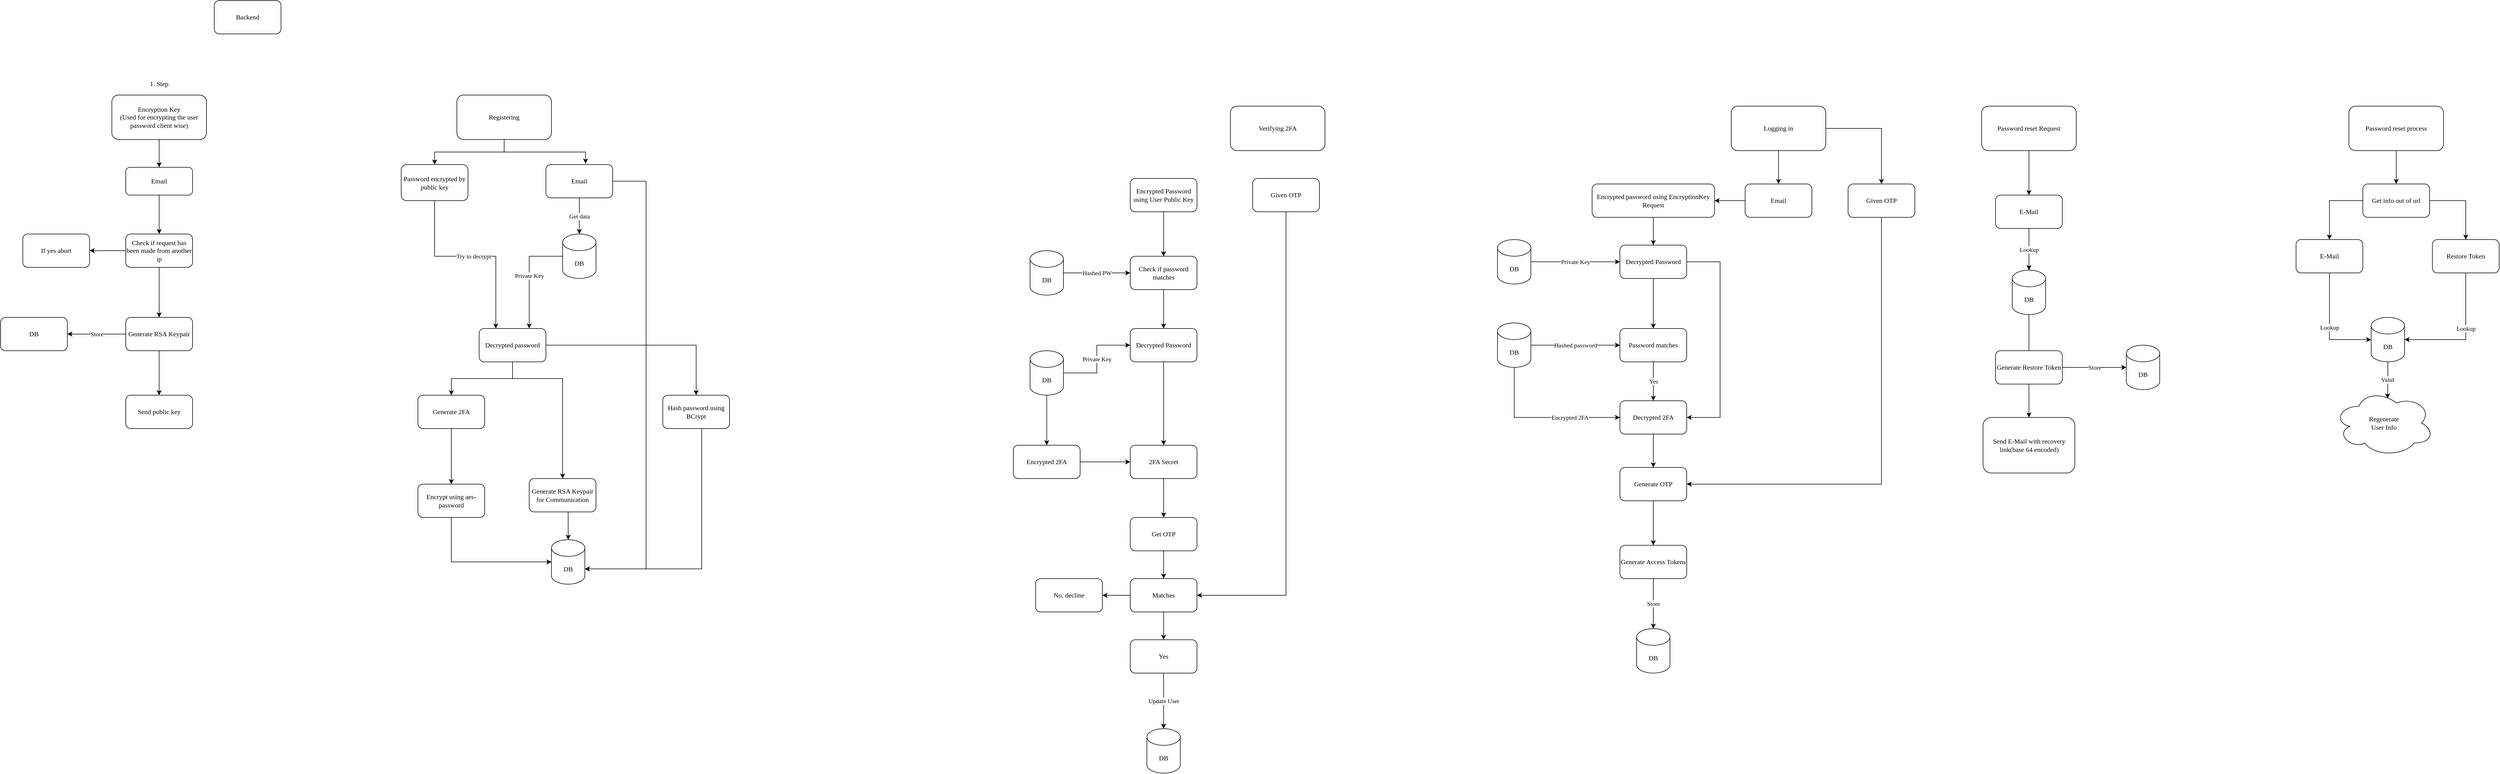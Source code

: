 <mxfile version="14.9.6" type="github">
  <diagram id="B94MK6AZcTMCaZdwlap7" name="Page-1">
    <mxGraphModel dx="2249" dy="780" grid="1" gridSize="10" guides="1" tooltips="1" connect="1" arrows="1" fold="1" page="1" pageScale="1" pageWidth="827" pageHeight="1169" math="0" shadow="0">
      <root>
        <mxCell id="0" />
        <mxCell id="1" parent="0" />
        <mxCell id="oLLIC_oALKhIsvuhBStB-2" value="Backend" style="rounded=1;whiteSpace=wrap;html=1;fontFamily=Lucida Console;" parent="1" vertex="1">
          <mxGeometry x="-176" y="60" width="120" height="60" as="geometry" />
        </mxCell>
        <mxCell id="oLLIC_oALKhIsvuhBStB-16" style="edgeStyle=orthogonalEdgeStyle;rounded=0;orthogonalLoop=1;jettySize=auto;html=1;fontFamily=Lucida Console;" parent="1" source="oLLIC_oALKhIsvuhBStB-12" target="oLLIC_oALKhIsvuhBStB-15" edge="1">
          <mxGeometry relative="1" as="geometry" />
        </mxCell>
        <mxCell id="oLLIC_oALKhIsvuhBStB-12" value="&lt;div&gt;Encryption Key&lt;/div&gt;&lt;div&gt;(Used for encrypting the user password client wise)&lt;br&gt;&lt;/div&gt;" style="rounded=1;whiteSpace=wrap;html=1;fontFamily=Lucida Console;" parent="1" vertex="1">
          <mxGeometry x="-360" y="230" width="170" height="80" as="geometry" />
        </mxCell>
        <mxCell id="oLLIC_oALKhIsvuhBStB-13" value="DB" style="rounded=1;whiteSpace=wrap;html=1;fontFamily=Lucida Console;" parent="1" vertex="1">
          <mxGeometry x="-560" y="630" width="120" height="60" as="geometry" />
        </mxCell>
        <mxCell id="ufzCT7gyZ99gmsHbjv4e-23" style="edgeStyle=orthogonalEdgeStyle;rounded=0;orthogonalLoop=1;jettySize=auto;html=1;fontFamily=Lucida Console;" edge="1" parent="1" source="oLLIC_oALKhIsvuhBStB-15" target="ufzCT7gyZ99gmsHbjv4e-20">
          <mxGeometry relative="1" as="geometry" />
        </mxCell>
        <mxCell id="oLLIC_oALKhIsvuhBStB-15" value="Email" style="rounded=1;whiteSpace=wrap;html=1;fontFamily=Lucida Console;" parent="1" vertex="1">
          <mxGeometry x="-335" y="360" width="120" height="50" as="geometry" />
        </mxCell>
        <mxCell id="ufzCT7gyZ99gmsHbjv4e-2" style="edgeStyle=orthogonalEdgeStyle;rounded=0;orthogonalLoop=1;jettySize=auto;html=1;fontFamily=Lucida Console;" edge="1" parent="1" source="oLLIC_oALKhIsvuhBStB-17" target="ufzCT7gyZ99gmsHbjv4e-1">
          <mxGeometry relative="1" as="geometry" />
        </mxCell>
        <mxCell id="oLLIC_oALKhIsvuhBStB-17" value="Generate RSA Keypair" style="rounded=1;whiteSpace=wrap;html=1;fontFamily=Lucida Console;" parent="1" vertex="1">
          <mxGeometry x="-335" y="630" width="120" height="60" as="geometry" />
        </mxCell>
        <mxCell id="oLLIC_oALKhIsvuhBStB-20" value="" style="endArrow=classic;html=1;exitX=0;exitY=0.5;exitDx=0;exitDy=0;entryX=1;entryY=0.5;entryDx=0;entryDy=0;fontFamily=Lucida Console;" parent="1" source="oLLIC_oALKhIsvuhBStB-17" target="oLLIC_oALKhIsvuhBStB-13" edge="1">
          <mxGeometry relative="1" as="geometry">
            <mxPoint x="-420" y="540" as="sourcePoint" />
            <mxPoint x="-320" y="540" as="targetPoint" />
          </mxGeometry>
        </mxCell>
        <mxCell id="oLLIC_oALKhIsvuhBStB-21" value="&lt;div&gt;Store&lt;/div&gt;" style="edgeLabel;resizable=0;html=1;align=center;verticalAlign=middle;fontFamily=Lucida Console;" parent="oLLIC_oALKhIsvuhBStB-20" connectable="0" vertex="1">
          <mxGeometry relative="1" as="geometry" />
        </mxCell>
        <mxCell id="ufzCT7gyZ99gmsHbjv4e-1" value="Send public key" style="rounded=1;whiteSpace=wrap;html=1;fontFamily=Lucida Console;" vertex="1" parent="1">
          <mxGeometry x="-335" y="770" width="120" height="60" as="geometry" />
        </mxCell>
        <mxCell id="ufzCT7gyZ99gmsHbjv4e-4" value="1. Step" style="text;html=1;strokeColor=none;fillColor=none;align=center;verticalAlign=middle;whiteSpace=wrap;rounded=0;fontFamily=Lucida Console;" vertex="1" parent="1">
          <mxGeometry x="-315" y="200" width="80" height="20" as="geometry" />
        </mxCell>
        <mxCell id="ufzCT7gyZ99gmsHbjv4e-9" style="edgeStyle=orthogonalEdgeStyle;rounded=0;orthogonalLoop=1;jettySize=auto;html=1;entryX=0.5;entryY=0;entryDx=0;entryDy=0;fontFamily=Lucida Console;" edge="1" parent="1" source="ufzCT7gyZ99gmsHbjv4e-6" target="ufzCT7gyZ99gmsHbjv4e-7">
          <mxGeometry relative="1" as="geometry" />
        </mxCell>
        <mxCell id="ufzCT7gyZ99gmsHbjv4e-10" style="edgeStyle=orthogonalEdgeStyle;rounded=0;orthogonalLoop=1;jettySize=auto;html=1;entryX=0.594;entryY=-0.028;entryDx=0;entryDy=0;entryPerimeter=0;fontFamily=Lucida Console;" edge="1" parent="1" source="ufzCT7gyZ99gmsHbjv4e-6" target="ufzCT7gyZ99gmsHbjv4e-8">
          <mxGeometry relative="1" as="geometry" />
        </mxCell>
        <mxCell id="ufzCT7gyZ99gmsHbjv4e-6" value="Registering" style="rounded=1;whiteSpace=wrap;html=1;fontFamily=Lucida Console;" vertex="1" parent="1">
          <mxGeometry x="260" y="230" width="170" height="80" as="geometry" />
        </mxCell>
        <mxCell id="ufzCT7gyZ99gmsHbjv4e-17" value="Try to decrypt" style="edgeStyle=orthogonalEdgeStyle;rounded=0;orthogonalLoop=1;jettySize=auto;html=1;entryX=0.25;entryY=0;entryDx=0;entryDy=0;fontFamily=Lucida Console;" edge="1" parent="1" source="ufzCT7gyZ99gmsHbjv4e-7" target="ufzCT7gyZ99gmsHbjv4e-15">
          <mxGeometry relative="1" as="geometry">
            <Array as="points">
              <mxPoint x="220" y="520" />
              <mxPoint x="330" y="520" />
            </Array>
          </mxGeometry>
        </mxCell>
        <mxCell id="ufzCT7gyZ99gmsHbjv4e-7" value="Password encrypted by public key" style="rounded=1;whiteSpace=wrap;html=1;fontFamily=Lucida Console;" vertex="1" parent="1">
          <mxGeometry x="160" y="355" width="120" height="65" as="geometry" />
        </mxCell>
        <mxCell id="ufzCT7gyZ99gmsHbjv4e-42" style="edgeStyle=orthogonalEdgeStyle;rounded=0;orthogonalLoop=1;jettySize=auto;html=1;entryX=1;entryY=0;entryDx=0;entryDy=52.5;entryPerimeter=0;fontFamily=Lucida Console;" edge="1" parent="1" source="ufzCT7gyZ99gmsHbjv4e-8" target="ufzCT7gyZ99gmsHbjv4e-37">
          <mxGeometry relative="1" as="geometry">
            <Array as="points">
              <mxPoint x="600" y="385" />
              <mxPoint x="600" y="1083" />
            </Array>
          </mxGeometry>
        </mxCell>
        <mxCell id="ufzCT7gyZ99gmsHbjv4e-8" value="Email" style="rounded=1;whiteSpace=wrap;html=1;fontFamily=Lucida Console;" vertex="1" parent="1">
          <mxGeometry x="420" y="355" width="120" height="60" as="geometry" />
        </mxCell>
        <mxCell id="ufzCT7gyZ99gmsHbjv4e-16" value="Private Key" style="edgeStyle=orthogonalEdgeStyle;rounded=0;orthogonalLoop=1;jettySize=auto;html=1;fontFamily=Lucida Console;entryX=0.75;entryY=0;entryDx=0;entryDy=0;" edge="1" parent="1" source="ufzCT7gyZ99gmsHbjv4e-12" target="ufzCT7gyZ99gmsHbjv4e-15">
          <mxGeometry relative="1" as="geometry" />
        </mxCell>
        <mxCell id="ufzCT7gyZ99gmsHbjv4e-12" value="DB" style="shape=cylinder3;whiteSpace=wrap;html=1;boundedLbl=1;backgroundOutline=1;size=15;fontFamily=Lucida Console;" vertex="1" parent="1">
          <mxGeometry x="450" y="480" width="60" height="80" as="geometry" />
        </mxCell>
        <mxCell id="ufzCT7gyZ99gmsHbjv4e-14" value="Get data" style="endArrow=classic;html=1;exitX=0.5;exitY=1;exitDx=0;exitDy=0;entryX=0.5;entryY=0;entryDx=0;entryDy=0;entryPerimeter=0;fontFamily=Lucida Console;" edge="1" parent="1" source="ufzCT7gyZ99gmsHbjv4e-8" target="ufzCT7gyZ99gmsHbjv4e-12">
          <mxGeometry width="50" height="50" relative="1" as="geometry">
            <mxPoint x="460" y="520" as="sourcePoint" />
            <mxPoint x="510" y="470" as="targetPoint" />
          </mxGeometry>
        </mxCell>
        <mxCell id="ufzCT7gyZ99gmsHbjv4e-27" style="edgeStyle=orthogonalEdgeStyle;rounded=0;orthogonalLoop=1;jettySize=auto;html=1;entryX=0.5;entryY=0;entryDx=0;entryDy=0;fontFamily=Lucida Console;" edge="1" parent="1" source="ufzCT7gyZ99gmsHbjv4e-15" target="ufzCT7gyZ99gmsHbjv4e-18">
          <mxGeometry relative="1" as="geometry" />
        </mxCell>
        <mxCell id="ufzCT7gyZ99gmsHbjv4e-29" style="edgeStyle=orthogonalEdgeStyle;rounded=0;orthogonalLoop=1;jettySize=auto;html=1;fontFamily=Lucida Console;" edge="1" parent="1" source="ufzCT7gyZ99gmsHbjv4e-15" target="ufzCT7gyZ99gmsHbjv4e-28">
          <mxGeometry relative="1" as="geometry">
            <Array as="points">
              <mxPoint x="360" y="740" />
              <mxPoint x="450" y="740" />
            </Array>
          </mxGeometry>
        </mxCell>
        <mxCell id="ufzCT7gyZ99gmsHbjv4e-40" style="edgeStyle=orthogonalEdgeStyle;rounded=0;orthogonalLoop=1;jettySize=auto;html=1;entryX=0.5;entryY=0;entryDx=0;entryDy=0;fontFamily=Lucida Console;" edge="1" parent="1" source="ufzCT7gyZ99gmsHbjv4e-15" target="ufzCT7gyZ99gmsHbjv4e-39">
          <mxGeometry relative="1" as="geometry" />
        </mxCell>
        <mxCell id="ufzCT7gyZ99gmsHbjv4e-15" value="Decrypted password" style="rounded=1;whiteSpace=wrap;html=1;fontFamily=Lucida Console;" vertex="1" parent="1">
          <mxGeometry x="300" y="650" width="120" height="60" as="geometry" />
        </mxCell>
        <mxCell id="ufzCT7gyZ99gmsHbjv4e-36" style="edgeStyle=orthogonalEdgeStyle;rounded=0;orthogonalLoop=1;jettySize=auto;html=1;entryX=0.5;entryY=0;entryDx=0;entryDy=0;fontFamily=Lucida Console;" edge="1" parent="1" source="ufzCT7gyZ99gmsHbjv4e-18" target="ufzCT7gyZ99gmsHbjv4e-30">
          <mxGeometry relative="1" as="geometry">
            <Array as="points">
              <mxPoint x="250" y="930" />
            </Array>
          </mxGeometry>
        </mxCell>
        <mxCell id="ufzCT7gyZ99gmsHbjv4e-18" value="Generate 2FA" style="rounded=1;whiteSpace=wrap;html=1;fontFamily=Lucida Console;" vertex="1" parent="1">
          <mxGeometry x="190" y="770" width="120" height="60" as="geometry" />
        </mxCell>
        <mxCell id="ufzCT7gyZ99gmsHbjv4e-24" style="edgeStyle=orthogonalEdgeStyle;rounded=0;orthogonalLoop=1;jettySize=auto;html=1;fontFamily=Lucida Console;" edge="1" parent="1" source="ufzCT7gyZ99gmsHbjv4e-20" target="oLLIC_oALKhIsvuhBStB-17">
          <mxGeometry relative="1" as="geometry" />
        </mxCell>
        <mxCell id="ufzCT7gyZ99gmsHbjv4e-26" style="edgeStyle=orthogonalEdgeStyle;rounded=0;orthogonalLoop=1;jettySize=auto;html=1;fontFamily=Lucida Console;" edge="1" parent="1" source="ufzCT7gyZ99gmsHbjv4e-20" target="ufzCT7gyZ99gmsHbjv4e-25">
          <mxGeometry relative="1" as="geometry" />
        </mxCell>
        <mxCell id="ufzCT7gyZ99gmsHbjv4e-20" value="Check if request has been made from another ip" style="rounded=1;whiteSpace=wrap;html=1;fontFamily=Lucida Console;" vertex="1" parent="1">
          <mxGeometry x="-335" y="480" width="120" height="60" as="geometry" />
        </mxCell>
        <mxCell id="ufzCT7gyZ99gmsHbjv4e-25" value="If yes abort" style="rounded=1;whiteSpace=wrap;html=1;fontFamily=Lucida Console;" vertex="1" parent="1">
          <mxGeometry x="-520" y="480" width="120" height="60" as="geometry" />
        </mxCell>
        <mxCell id="ufzCT7gyZ99gmsHbjv4e-46" style="edgeStyle=orthogonalEdgeStyle;rounded=0;orthogonalLoop=1;jettySize=auto;html=1;entryX=0.5;entryY=0;entryDx=0;entryDy=0;entryPerimeter=0;fontFamily=Lucida Console;" edge="1" parent="1" source="ufzCT7gyZ99gmsHbjv4e-28" target="ufzCT7gyZ99gmsHbjv4e-37">
          <mxGeometry relative="1" as="geometry">
            <Array as="points">
              <mxPoint x="460" y="920" />
              <mxPoint x="460" y="920" />
            </Array>
          </mxGeometry>
        </mxCell>
        <mxCell id="ufzCT7gyZ99gmsHbjv4e-28" value="Generate RSA Keypair for Communication" style="rounded=1;whiteSpace=wrap;html=1;fontFamily=Lucida Console;" vertex="1" parent="1">
          <mxGeometry x="390" y="920" width="120" height="60" as="geometry" />
        </mxCell>
        <mxCell id="ufzCT7gyZ99gmsHbjv4e-38" style="edgeStyle=orthogonalEdgeStyle;rounded=0;orthogonalLoop=1;jettySize=auto;html=1;entryX=0;entryY=0.5;entryDx=0;entryDy=0;entryPerimeter=0;fontFamily=Lucida Console;" edge="1" parent="1" source="ufzCT7gyZ99gmsHbjv4e-30" target="ufzCT7gyZ99gmsHbjv4e-37">
          <mxGeometry relative="1" as="geometry">
            <Array as="points">
              <mxPoint x="250" y="1070" />
            </Array>
          </mxGeometry>
        </mxCell>
        <mxCell id="ufzCT7gyZ99gmsHbjv4e-30" value="Encrypt using aes-password" style="rounded=1;whiteSpace=wrap;html=1;fontFamily=Lucida Console;" vertex="1" parent="1">
          <mxGeometry x="190" y="930" width="120" height="60" as="geometry" />
        </mxCell>
        <mxCell id="ufzCT7gyZ99gmsHbjv4e-37" value="DB" style="shape=cylinder3;whiteSpace=wrap;html=1;boundedLbl=1;backgroundOutline=1;size=15;fontFamily=Lucida Console;" vertex="1" parent="1">
          <mxGeometry x="430" y="1030" width="60" height="80" as="geometry" />
        </mxCell>
        <mxCell id="ufzCT7gyZ99gmsHbjv4e-41" style="edgeStyle=orthogonalEdgeStyle;rounded=0;orthogonalLoop=1;jettySize=auto;html=1;entryX=1;entryY=0;entryDx=0;entryDy=52.5;entryPerimeter=0;fontFamily=Lucida Console;" edge="1" parent="1" source="ufzCT7gyZ99gmsHbjv4e-39" target="ufzCT7gyZ99gmsHbjv4e-37">
          <mxGeometry relative="1" as="geometry">
            <Array as="points">
              <mxPoint x="700" y="1083" />
            </Array>
          </mxGeometry>
        </mxCell>
        <mxCell id="ufzCT7gyZ99gmsHbjv4e-39" value="Hash password using BCrypt" style="rounded=1;whiteSpace=wrap;html=1;fontFamily=Lucida Console;" vertex="1" parent="1">
          <mxGeometry x="630" y="770" width="120" height="60" as="geometry" />
        </mxCell>
        <mxCell id="ufzCT7gyZ99gmsHbjv4e-44" value="Verifying 2FA" style="rounded=1;whiteSpace=wrap;html=1;fontFamily=Lucida Console;" vertex="1" parent="1">
          <mxGeometry x="1650" y="250" width="170" height="80" as="geometry" />
        </mxCell>
        <mxCell id="ufzCT7gyZ99gmsHbjv4e-50" style="edgeStyle=orthogonalEdgeStyle;rounded=0;orthogonalLoop=1;jettySize=auto;html=1;entryX=0.5;entryY=0;entryDx=0;entryDy=0;fontFamily=Lucida Console;" edge="1" parent="1" source="ufzCT7gyZ99gmsHbjv4e-45" target="ufzCT7gyZ99gmsHbjv4e-49">
          <mxGeometry relative="1" as="geometry" />
        </mxCell>
        <mxCell id="ufzCT7gyZ99gmsHbjv4e-45" value="Encrypted Password using User Public Key" style="rounded=1;whiteSpace=wrap;html=1;fontFamily=Lucida Console;" vertex="1" parent="1">
          <mxGeometry x="1470" y="380" width="120" height="60" as="geometry" />
        </mxCell>
        <mxCell id="ufzCT7gyZ99gmsHbjv4e-55" style="edgeStyle=orthogonalEdgeStyle;rounded=0;orthogonalLoop=1;jettySize=auto;html=1;fontFamily=Lucida Console;" edge="1" parent="1" source="ufzCT7gyZ99gmsHbjv4e-49" target="ufzCT7gyZ99gmsHbjv4e-54">
          <mxGeometry relative="1" as="geometry" />
        </mxCell>
        <mxCell id="ufzCT7gyZ99gmsHbjv4e-49" value="Check if password matches" style="rounded=1;whiteSpace=wrap;html=1;fontFamily=Lucida Console;" vertex="1" parent="1">
          <mxGeometry x="1470" y="520" width="120" height="60" as="geometry" />
        </mxCell>
        <mxCell id="ufzCT7gyZ99gmsHbjv4e-68" style="edgeStyle=orthogonalEdgeStyle;rounded=0;orthogonalLoop=1;jettySize=auto;html=1;entryX=0.5;entryY=0;entryDx=0;entryDy=0;fontFamily=Lucida Console;" edge="1" parent="1" source="ufzCT7gyZ99gmsHbjv4e-54" target="ufzCT7gyZ99gmsHbjv4e-63">
          <mxGeometry relative="1" as="geometry" />
        </mxCell>
        <mxCell id="ufzCT7gyZ99gmsHbjv4e-54" value="Decrypted Password" style="rounded=1;whiteSpace=wrap;html=1;fontFamily=Lucida Console;" vertex="1" parent="1">
          <mxGeometry x="1470" y="650" width="120" height="60" as="geometry" />
        </mxCell>
        <mxCell id="ufzCT7gyZ99gmsHbjv4e-58" value="Hashed PW" style="edgeStyle=orthogonalEdgeStyle;rounded=0;orthogonalLoop=1;jettySize=auto;html=1;entryX=0;entryY=0.5;entryDx=0;entryDy=0;fontFamily=Lucida Console;" edge="1" parent="1" source="ufzCT7gyZ99gmsHbjv4e-57" target="ufzCT7gyZ99gmsHbjv4e-49">
          <mxGeometry relative="1" as="geometry" />
        </mxCell>
        <mxCell id="ufzCT7gyZ99gmsHbjv4e-57" value="DB" style="shape=cylinder3;whiteSpace=wrap;html=1;boundedLbl=1;backgroundOutline=1;size=15;fontFamily=Lucida Console;" vertex="1" parent="1">
          <mxGeometry x="1290" y="510" width="60" height="80" as="geometry" />
        </mxCell>
        <mxCell id="ufzCT7gyZ99gmsHbjv4e-60" value="Private Key" style="edgeStyle=orthogonalEdgeStyle;rounded=0;orthogonalLoop=1;jettySize=auto;html=1;entryX=0;entryY=0.5;entryDx=0;entryDy=0;fontFamily=Lucida Console;" edge="1" parent="1" source="ufzCT7gyZ99gmsHbjv4e-59" target="ufzCT7gyZ99gmsHbjv4e-54">
          <mxGeometry relative="1" as="geometry" />
        </mxCell>
        <mxCell id="ufzCT7gyZ99gmsHbjv4e-65" style="edgeStyle=orthogonalEdgeStyle;rounded=0;orthogonalLoop=1;jettySize=auto;html=1;fontFamily=Lucida Console;" edge="1" parent="1" source="ufzCT7gyZ99gmsHbjv4e-59" target="ufzCT7gyZ99gmsHbjv4e-64">
          <mxGeometry relative="1" as="geometry" />
        </mxCell>
        <mxCell id="ufzCT7gyZ99gmsHbjv4e-59" value="DB" style="shape=cylinder3;whiteSpace=wrap;html=1;boundedLbl=1;backgroundOutline=1;size=15;fontFamily=Lucida Console;" vertex="1" parent="1">
          <mxGeometry x="1290" y="690" width="60" height="80" as="geometry" />
        </mxCell>
        <mxCell id="ufzCT7gyZ99gmsHbjv4e-71" style="edgeStyle=orthogonalEdgeStyle;rounded=0;orthogonalLoop=1;jettySize=auto;html=1;entryX=0.5;entryY=0;entryDx=0;entryDy=0;fontFamily=Lucida Console;" edge="1" parent="1" source="ufzCT7gyZ99gmsHbjv4e-63" target="ufzCT7gyZ99gmsHbjv4e-69">
          <mxGeometry relative="1" as="geometry" />
        </mxCell>
        <mxCell id="ufzCT7gyZ99gmsHbjv4e-63" value="2FA Secret" style="rounded=1;whiteSpace=wrap;html=1;fontFamily=Lucida Console;" vertex="1" parent="1">
          <mxGeometry x="1470" y="860" width="120" height="60" as="geometry" />
        </mxCell>
        <mxCell id="ufzCT7gyZ99gmsHbjv4e-67" style="edgeStyle=orthogonalEdgeStyle;rounded=0;orthogonalLoop=1;jettySize=auto;html=1;entryX=0;entryY=0.5;entryDx=0;entryDy=0;fontFamily=Lucida Console;" edge="1" parent="1" source="ufzCT7gyZ99gmsHbjv4e-64" target="ufzCT7gyZ99gmsHbjv4e-63">
          <mxGeometry relative="1" as="geometry" />
        </mxCell>
        <mxCell id="ufzCT7gyZ99gmsHbjv4e-64" value="Encrypted 2FA" style="rounded=1;whiteSpace=wrap;html=1;fontFamily=Lucida Console;" vertex="1" parent="1">
          <mxGeometry x="1260" y="860" width="120" height="60" as="geometry" />
        </mxCell>
        <mxCell id="ufzCT7gyZ99gmsHbjv4e-76" style="edgeStyle=orthogonalEdgeStyle;rounded=0;orthogonalLoop=1;jettySize=auto;html=1;fontFamily=Lucida Console;" edge="1" parent="1" source="ufzCT7gyZ99gmsHbjv4e-69" target="ufzCT7gyZ99gmsHbjv4e-75">
          <mxGeometry relative="1" as="geometry" />
        </mxCell>
        <mxCell id="ufzCT7gyZ99gmsHbjv4e-69" value="Get OTP" style="rounded=1;whiteSpace=wrap;html=1;fontFamily=Lucida Console;" vertex="1" parent="1">
          <mxGeometry x="1470" y="990" width="120" height="60" as="geometry" />
        </mxCell>
        <mxCell id="ufzCT7gyZ99gmsHbjv4e-81" style="edgeStyle=orthogonalEdgeStyle;rounded=0;orthogonalLoop=1;jettySize=auto;html=1;entryX=0.5;entryY=0;entryDx=0;entryDy=0;fontFamily=Lucida Console;" edge="1" parent="1" source="ufzCT7gyZ99gmsHbjv4e-75" target="ufzCT7gyZ99gmsHbjv4e-80">
          <mxGeometry relative="1" as="geometry" />
        </mxCell>
        <mxCell id="ufzCT7gyZ99gmsHbjv4e-83" style="edgeStyle=orthogonalEdgeStyle;rounded=0;orthogonalLoop=1;jettySize=auto;html=1;fontFamily=Lucida Console;" edge="1" parent="1" source="ufzCT7gyZ99gmsHbjv4e-75" target="ufzCT7gyZ99gmsHbjv4e-82">
          <mxGeometry relative="1" as="geometry" />
        </mxCell>
        <mxCell id="ufzCT7gyZ99gmsHbjv4e-75" value="Matches" style="rounded=1;whiteSpace=wrap;html=1;fontFamily=Lucida Console;" vertex="1" parent="1">
          <mxGeometry x="1470" y="1100" width="120" height="60" as="geometry" />
        </mxCell>
        <mxCell id="ufzCT7gyZ99gmsHbjv4e-79" style="edgeStyle=orthogonalEdgeStyle;rounded=0;orthogonalLoop=1;jettySize=auto;html=1;fontFamily=Lucida Console;entryX=1;entryY=0.5;entryDx=0;entryDy=0;" edge="1" parent="1" source="ufzCT7gyZ99gmsHbjv4e-77" target="ufzCT7gyZ99gmsHbjv4e-75">
          <mxGeometry relative="1" as="geometry">
            <mxPoint x="1750" y="1140" as="targetPoint" />
            <Array as="points">
              <mxPoint x="1750" y="1130" />
            </Array>
          </mxGeometry>
        </mxCell>
        <mxCell id="ufzCT7gyZ99gmsHbjv4e-77" value="Given OTP" style="rounded=1;whiteSpace=wrap;html=1;fontFamily=Lucida Console;" vertex="1" parent="1">
          <mxGeometry x="1690" y="380" width="120" height="60" as="geometry" />
        </mxCell>
        <mxCell id="ufzCT7gyZ99gmsHbjv4e-85" value="Update User" style="edgeStyle=orthogonalEdgeStyle;rounded=0;orthogonalLoop=1;jettySize=auto;html=1;entryX=0.5;entryY=0;entryDx=0;entryDy=0;fontFamily=Lucida Console;entryPerimeter=0;" edge="1" parent="1" source="ufzCT7gyZ99gmsHbjv4e-80" target="ufzCT7gyZ99gmsHbjv4e-86">
          <mxGeometry relative="1" as="geometry">
            <mxPoint x="1530" y="1330" as="targetPoint" />
          </mxGeometry>
        </mxCell>
        <mxCell id="ufzCT7gyZ99gmsHbjv4e-80" value="Yes" style="rounded=1;whiteSpace=wrap;html=1;fontFamily=Lucida Console;" vertex="1" parent="1">
          <mxGeometry x="1470" y="1210" width="120" height="60" as="geometry" />
        </mxCell>
        <mxCell id="ufzCT7gyZ99gmsHbjv4e-82" value="No, decline" style="rounded=1;whiteSpace=wrap;html=1;fontFamily=Lucida Console;" vertex="1" parent="1">
          <mxGeometry x="1300" y="1100" width="120" height="60" as="geometry" />
        </mxCell>
        <mxCell id="ufzCT7gyZ99gmsHbjv4e-86" value="DB" style="shape=cylinder3;whiteSpace=wrap;html=1;boundedLbl=1;backgroundOutline=1;size=15;fontFamily=Lucida Console;" vertex="1" parent="1">
          <mxGeometry x="1500" y="1370" width="60" height="80" as="geometry" />
        </mxCell>
        <mxCell id="ufzCT7gyZ99gmsHbjv4e-91" style="edgeStyle=orthogonalEdgeStyle;rounded=0;orthogonalLoop=1;jettySize=auto;html=1;entryX=0.5;entryY=0;entryDx=0;entryDy=0;fontFamily=Lucida Console;" edge="1" parent="1" source="ufzCT7gyZ99gmsHbjv4e-88" target="ufzCT7gyZ99gmsHbjv4e-89">
          <mxGeometry relative="1" as="geometry" />
        </mxCell>
        <mxCell id="ufzCT7gyZ99gmsHbjv4e-110" style="edgeStyle=orthogonalEdgeStyle;rounded=0;orthogonalLoop=1;jettySize=auto;html=1;fontFamily=Lucida Console;" edge="1" parent="1" source="ufzCT7gyZ99gmsHbjv4e-88" target="ufzCT7gyZ99gmsHbjv4e-109">
          <mxGeometry relative="1" as="geometry" />
        </mxCell>
        <mxCell id="ufzCT7gyZ99gmsHbjv4e-88" value="Logging in" style="rounded=1;whiteSpace=wrap;html=1;fontFamily=Lucida Console;" vertex="1" parent="1">
          <mxGeometry x="2550" y="250" width="170" height="80" as="geometry" />
        </mxCell>
        <mxCell id="ufzCT7gyZ99gmsHbjv4e-92" style="edgeStyle=orthogonalEdgeStyle;rounded=0;orthogonalLoop=1;jettySize=auto;html=1;entryX=1;entryY=0.5;entryDx=0;entryDy=0;fontFamily=Lucida Console;" edge="1" parent="1" source="ufzCT7gyZ99gmsHbjv4e-89" target="ufzCT7gyZ99gmsHbjv4e-90">
          <mxGeometry relative="1" as="geometry" />
        </mxCell>
        <mxCell id="ufzCT7gyZ99gmsHbjv4e-89" value="&lt;div&gt;Email&lt;/div&gt;" style="rounded=1;whiteSpace=wrap;html=1;fontFamily=Lucida Console;" vertex="1" parent="1">
          <mxGeometry x="2575" y="390" width="120" height="60" as="geometry" />
        </mxCell>
        <mxCell id="ufzCT7gyZ99gmsHbjv4e-95" style="edgeStyle=orthogonalEdgeStyle;rounded=0;orthogonalLoop=1;jettySize=auto;html=1;entryX=0.5;entryY=0;entryDx=0;entryDy=0;fontFamily=Lucida Console;" edge="1" parent="1" source="ufzCT7gyZ99gmsHbjv4e-90" target="ufzCT7gyZ99gmsHbjv4e-93">
          <mxGeometry relative="1" as="geometry" />
        </mxCell>
        <mxCell id="ufzCT7gyZ99gmsHbjv4e-90" value="Encrypted password using EncryptionKey Request" style="rounded=1;whiteSpace=wrap;html=1;fontFamily=Lucida Console;" vertex="1" parent="1">
          <mxGeometry x="2300" y="390" width="220" height="60" as="geometry" />
        </mxCell>
        <mxCell id="ufzCT7gyZ99gmsHbjv4e-99" style="edgeStyle=orthogonalEdgeStyle;rounded=0;orthogonalLoop=1;jettySize=auto;html=1;fontFamily=Lucida Console;" edge="1" parent="1" source="ufzCT7gyZ99gmsHbjv4e-93" target="ufzCT7gyZ99gmsHbjv4e-98">
          <mxGeometry relative="1" as="geometry" />
        </mxCell>
        <mxCell id="ufzCT7gyZ99gmsHbjv4e-106" style="edgeStyle=orthogonalEdgeStyle;rounded=0;orthogonalLoop=1;jettySize=auto;html=1;entryX=1;entryY=0.5;entryDx=0;entryDy=0;fontFamily=Lucida Console;" edge="1" parent="1" source="ufzCT7gyZ99gmsHbjv4e-93" target="ufzCT7gyZ99gmsHbjv4e-103">
          <mxGeometry relative="1" as="geometry">
            <Array as="points">
              <mxPoint x="2530" y="530" />
              <mxPoint x="2530" y="810" />
            </Array>
          </mxGeometry>
        </mxCell>
        <mxCell id="ufzCT7gyZ99gmsHbjv4e-93" value="Decrypted Password" style="rounded=1;whiteSpace=wrap;html=1;fontFamily=Lucida Console;" vertex="1" parent="1">
          <mxGeometry x="2350" y="500" width="120" height="60" as="geometry" />
        </mxCell>
        <mxCell id="ufzCT7gyZ99gmsHbjv4e-97" value="Private Key" style="edgeStyle=orthogonalEdgeStyle;rounded=0;orthogonalLoop=1;jettySize=auto;html=1;fontFamily=Lucida Console;" edge="1" parent="1" source="ufzCT7gyZ99gmsHbjv4e-94" target="ufzCT7gyZ99gmsHbjv4e-93">
          <mxGeometry relative="1" as="geometry" />
        </mxCell>
        <mxCell id="ufzCT7gyZ99gmsHbjv4e-94" value="DB" style="shape=cylinder3;whiteSpace=wrap;html=1;boundedLbl=1;backgroundOutline=1;size=15;fontFamily=Lucida Console;" vertex="1" parent="1">
          <mxGeometry x="2130" y="490" width="60" height="80" as="geometry" />
        </mxCell>
        <mxCell id="ufzCT7gyZ99gmsHbjv4e-107" value="Yes" style="edgeStyle=orthogonalEdgeStyle;rounded=0;orthogonalLoop=1;jettySize=auto;html=1;entryX=0.5;entryY=0;entryDx=0;entryDy=0;fontFamily=Lucida Console;" edge="1" parent="1" source="ufzCT7gyZ99gmsHbjv4e-98" target="ufzCT7gyZ99gmsHbjv4e-103">
          <mxGeometry relative="1" as="geometry" />
        </mxCell>
        <mxCell id="ufzCT7gyZ99gmsHbjv4e-98" value="Password matches" style="rounded=1;whiteSpace=wrap;html=1;fontFamily=Lucida Console;" vertex="1" parent="1">
          <mxGeometry x="2350" y="650" width="120" height="60" as="geometry" />
        </mxCell>
        <mxCell id="ufzCT7gyZ99gmsHbjv4e-101" value="Hashed password" style="edgeStyle=orthogonalEdgeStyle;rounded=0;orthogonalLoop=1;jettySize=auto;html=1;fontFamily=Lucida Console;" edge="1" parent="1" source="ufzCT7gyZ99gmsHbjv4e-100" target="ufzCT7gyZ99gmsHbjv4e-98">
          <mxGeometry relative="1" as="geometry" />
        </mxCell>
        <mxCell id="ufzCT7gyZ99gmsHbjv4e-104" value="Encrypted 2FA" style="edgeStyle=orthogonalEdgeStyle;rounded=0;orthogonalLoop=1;jettySize=auto;html=1;entryX=0;entryY=0.5;entryDx=0;entryDy=0;fontFamily=Lucida Console;" edge="1" parent="1" source="ufzCT7gyZ99gmsHbjv4e-100" target="ufzCT7gyZ99gmsHbjv4e-103">
          <mxGeometry x="0.357" relative="1" as="geometry">
            <Array as="points">
              <mxPoint x="2160" y="810" />
            </Array>
            <mxPoint as="offset" />
          </mxGeometry>
        </mxCell>
        <mxCell id="ufzCT7gyZ99gmsHbjv4e-100" value="DB" style="shape=cylinder3;whiteSpace=wrap;html=1;boundedLbl=1;backgroundOutline=1;size=15;fontFamily=Lucida Console;" vertex="1" parent="1">
          <mxGeometry x="2130" y="640" width="60" height="80" as="geometry" />
        </mxCell>
        <mxCell id="ufzCT7gyZ99gmsHbjv4e-111" style="edgeStyle=orthogonalEdgeStyle;rounded=0;orthogonalLoop=1;jettySize=auto;html=1;entryX=0.5;entryY=0;entryDx=0;entryDy=0;fontFamily=Lucida Console;" edge="1" parent="1" source="ufzCT7gyZ99gmsHbjv4e-103" target="ufzCT7gyZ99gmsHbjv4e-108">
          <mxGeometry relative="1" as="geometry" />
        </mxCell>
        <mxCell id="ufzCT7gyZ99gmsHbjv4e-103" value="Decrypted 2FA" style="rounded=1;whiteSpace=wrap;html=1;fontFamily=Lucida Console;" vertex="1" parent="1">
          <mxGeometry x="2350" y="780" width="120" height="60" as="geometry" />
        </mxCell>
        <mxCell id="ufzCT7gyZ99gmsHbjv4e-114" style="edgeStyle=orthogonalEdgeStyle;rounded=0;orthogonalLoop=1;jettySize=auto;html=1;fontFamily=Lucida Console;" edge="1" parent="1" source="ufzCT7gyZ99gmsHbjv4e-108" target="ufzCT7gyZ99gmsHbjv4e-113">
          <mxGeometry relative="1" as="geometry" />
        </mxCell>
        <mxCell id="ufzCT7gyZ99gmsHbjv4e-108" value="Generate OTP" style="rounded=1;whiteSpace=wrap;html=1;fontFamily=Lucida Console;" vertex="1" parent="1">
          <mxGeometry x="2350" y="900" width="120" height="60" as="geometry" />
        </mxCell>
        <mxCell id="ufzCT7gyZ99gmsHbjv4e-112" style="edgeStyle=orthogonalEdgeStyle;rounded=0;orthogonalLoop=1;jettySize=auto;html=1;entryX=1;entryY=0.5;entryDx=0;entryDy=0;fontFamily=Lucida Console;" edge="1" parent="1" source="ufzCT7gyZ99gmsHbjv4e-109" target="ufzCT7gyZ99gmsHbjv4e-108">
          <mxGeometry relative="1" as="geometry">
            <Array as="points">
              <mxPoint x="2820" y="930" />
            </Array>
          </mxGeometry>
        </mxCell>
        <mxCell id="ufzCT7gyZ99gmsHbjv4e-109" value="Given OTP" style="rounded=1;whiteSpace=wrap;html=1;fontFamily=Lucida Console;" vertex="1" parent="1">
          <mxGeometry x="2760" y="390" width="120" height="60" as="geometry" />
        </mxCell>
        <mxCell id="ufzCT7gyZ99gmsHbjv4e-116" value="Store" style="edgeStyle=orthogonalEdgeStyle;rounded=0;orthogonalLoop=1;jettySize=auto;html=1;fontFamily=Lucida Console;" edge="1" parent="1" source="ufzCT7gyZ99gmsHbjv4e-113" target="ufzCT7gyZ99gmsHbjv4e-115">
          <mxGeometry relative="1" as="geometry" />
        </mxCell>
        <mxCell id="ufzCT7gyZ99gmsHbjv4e-113" value="Generate Access Tokens" style="rounded=1;whiteSpace=wrap;html=1;fontFamily=Lucida Console;" vertex="1" parent="1">
          <mxGeometry x="2350" y="1040" width="120" height="60" as="geometry" />
        </mxCell>
        <mxCell id="ufzCT7gyZ99gmsHbjv4e-115" value="DB" style="shape=cylinder3;whiteSpace=wrap;html=1;boundedLbl=1;backgroundOutline=1;size=15;fontFamily=Lucida Console;" vertex="1" parent="1">
          <mxGeometry x="2380" y="1190" width="60" height="80" as="geometry" />
        </mxCell>
        <mxCell id="ufzCT7gyZ99gmsHbjv4e-120" style="edgeStyle=orthogonalEdgeStyle;rounded=0;orthogonalLoop=1;jettySize=auto;html=1;entryX=0.5;entryY=0;entryDx=0;entryDy=0;fontFamily=Lucida Console;" edge="1" parent="1" source="ufzCT7gyZ99gmsHbjv4e-118" target="ufzCT7gyZ99gmsHbjv4e-119">
          <mxGeometry relative="1" as="geometry" />
        </mxCell>
        <mxCell id="ufzCT7gyZ99gmsHbjv4e-118" value="Password reset Request" style="rounded=1;whiteSpace=wrap;html=1;fontFamily=Lucida Console;" vertex="1" parent="1">
          <mxGeometry x="3000" y="250" width="170" height="80" as="geometry" />
        </mxCell>
        <mxCell id="ufzCT7gyZ99gmsHbjv4e-123" value="Lookup" style="edgeStyle=orthogonalEdgeStyle;rounded=0;orthogonalLoop=1;jettySize=auto;html=1;entryX=0.5;entryY=0;entryDx=0;entryDy=0;entryPerimeter=0;fontFamily=Lucida Console;" edge="1" parent="1" source="ufzCT7gyZ99gmsHbjv4e-119" target="ufzCT7gyZ99gmsHbjv4e-121">
          <mxGeometry relative="1" as="geometry" />
        </mxCell>
        <mxCell id="ufzCT7gyZ99gmsHbjv4e-119" value="E-Mail" style="rounded=1;whiteSpace=wrap;html=1;fontFamily=Lucida Console;" vertex="1" parent="1">
          <mxGeometry x="3025" y="410" width="120" height="60" as="geometry" />
        </mxCell>
        <mxCell id="ufzCT7gyZ99gmsHbjv4e-125" style="edgeStyle=orthogonalEdgeStyle;rounded=0;orthogonalLoop=1;jettySize=auto;html=1;fontFamily=Lucida Console;startArrow=none;" edge="1" parent="1" source="ufzCT7gyZ99gmsHbjv4e-138" target="ufzCT7gyZ99gmsHbjv4e-124">
          <mxGeometry relative="1" as="geometry" />
        </mxCell>
        <mxCell id="ufzCT7gyZ99gmsHbjv4e-121" value="DB" style="shape=cylinder3;whiteSpace=wrap;html=1;boundedLbl=1;backgroundOutline=1;size=15;fontFamily=Lucida Console;" vertex="1" parent="1">
          <mxGeometry x="3055" y="545" width="60" height="80" as="geometry" />
        </mxCell>
        <mxCell id="ufzCT7gyZ99gmsHbjv4e-124" value="&lt;div&gt;Send E-Mail with recovery link(base 64 encoded)&lt;br&gt;&lt;/div&gt;" style="rounded=1;whiteSpace=wrap;html=1;fontFamily=Lucida Console;" vertex="1" parent="1">
          <mxGeometry x="3002.5" y="810" width="165" height="100" as="geometry" />
        </mxCell>
        <mxCell id="ufzCT7gyZ99gmsHbjv4e-132" style="edgeStyle=orthogonalEdgeStyle;rounded=0;orthogonalLoop=1;jettySize=auto;html=1;entryX=0.5;entryY=0;entryDx=0;entryDy=0;fontFamily=Lucida Console;" edge="1" parent="1" source="ufzCT7gyZ99gmsHbjv4e-127" target="ufzCT7gyZ99gmsHbjv4e-128">
          <mxGeometry relative="1" as="geometry" />
        </mxCell>
        <mxCell id="ufzCT7gyZ99gmsHbjv4e-127" value="Password reset process " style="rounded=1;whiteSpace=wrap;html=1;fontFamily=Lucida Console;" vertex="1" parent="1">
          <mxGeometry x="3660" y="250" width="170" height="80" as="geometry" />
        </mxCell>
        <mxCell id="ufzCT7gyZ99gmsHbjv4e-136" style="edgeStyle=orthogonalEdgeStyle;rounded=0;orthogonalLoop=1;jettySize=auto;html=1;entryX=0.5;entryY=0;entryDx=0;entryDy=0;fontFamily=Lucida Console;" edge="1" parent="1" source="ufzCT7gyZ99gmsHbjv4e-128" target="ufzCT7gyZ99gmsHbjv4e-135">
          <mxGeometry relative="1" as="geometry" />
        </mxCell>
        <mxCell id="ufzCT7gyZ99gmsHbjv4e-137" style="edgeStyle=orthogonalEdgeStyle;rounded=0;orthogonalLoop=1;jettySize=auto;html=1;entryX=0.5;entryY=0;entryDx=0;entryDy=0;fontFamily=Lucida Console;" edge="1" parent="1" source="ufzCT7gyZ99gmsHbjv4e-128" target="ufzCT7gyZ99gmsHbjv4e-133">
          <mxGeometry relative="1" as="geometry">
            <Array as="points">
              <mxPoint x="3625" y="420" />
            </Array>
          </mxGeometry>
        </mxCell>
        <mxCell id="ufzCT7gyZ99gmsHbjv4e-128" value="Get info out of url" style="rounded=1;whiteSpace=wrap;html=1;fontFamily=Lucida Console;" vertex="1" parent="1">
          <mxGeometry x="3685" y="390" width="120" height="60" as="geometry" />
        </mxCell>
        <mxCell id="ufzCT7gyZ99gmsHbjv4e-144" value="Lookup" style="edgeStyle=orthogonalEdgeStyle;rounded=0;orthogonalLoop=1;jettySize=auto;html=1;entryX=0;entryY=0.5;entryDx=0;entryDy=0;entryPerimeter=0;fontFamily=Lucida Console;" edge="1" parent="1" source="ufzCT7gyZ99gmsHbjv4e-133" target="ufzCT7gyZ99gmsHbjv4e-142">
          <mxGeometry relative="1" as="geometry">
            <Array as="points">
              <mxPoint x="3625" y="670" />
            </Array>
          </mxGeometry>
        </mxCell>
        <mxCell id="ufzCT7gyZ99gmsHbjv4e-133" value="E-Mail" style="rounded=1;whiteSpace=wrap;html=1;fontFamily=Lucida Console;" vertex="1" parent="1">
          <mxGeometry x="3565" y="490" width="120" height="60" as="geometry" />
        </mxCell>
        <mxCell id="ufzCT7gyZ99gmsHbjv4e-143" value="Lookup" style="edgeStyle=orthogonalEdgeStyle;rounded=0;orthogonalLoop=1;jettySize=auto;html=1;fontFamily=Lucida Console;" edge="1" parent="1" source="ufzCT7gyZ99gmsHbjv4e-135" target="ufzCT7gyZ99gmsHbjv4e-142">
          <mxGeometry x="-0.13" relative="1" as="geometry">
            <Array as="points">
              <mxPoint x="3870" y="670" />
            </Array>
            <mxPoint as="offset" />
          </mxGeometry>
        </mxCell>
        <mxCell id="ufzCT7gyZ99gmsHbjv4e-135" value="Restore Token" style="rounded=1;whiteSpace=wrap;html=1;fontFamily=Lucida Console;" vertex="1" parent="1">
          <mxGeometry x="3810" y="490" width="120" height="60" as="geometry" />
        </mxCell>
        <mxCell id="ufzCT7gyZ99gmsHbjv4e-141" value="Store" style="edgeStyle=orthogonalEdgeStyle;rounded=0;orthogonalLoop=1;jettySize=auto;html=1;fontFamily=Lucida Console;" edge="1" parent="1" source="ufzCT7gyZ99gmsHbjv4e-138" target="ufzCT7gyZ99gmsHbjv4e-140">
          <mxGeometry relative="1" as="geometry" />
        </mxCell>
        <mxCell id="ufzCT7gyZ99gmsHbjv4e-138" value="Generate Restore Token" style="rounded=1;whiteSpace=wrap;html=1;fontFamily=Lucida Console;" vertex="1" parent="1">
          <mxGeometry x="3025" y="690" width="120" height="60" as="geometry" />
        </mxCell>
        <mxCell id="ufzCT7gyZ99gmsHbjv4e-139" value="" style="edgeStyle=orthogonalEdgeStyle;rounded=0;orthogonalLoop=1;jettySize=auto;html=1;fontFamily=Lucida Console;endArrow=none;" edge="1" parent="1" source="ufzCT7gyZ99gmsHbjv4e-121" target="ufzCT7gyZ99gmsHbjv4e-138">
          <mxGeometry relative="1" as="geometry">
            <mxPoint x="3085" y="625" as="sourcePoint" />
            <mxPoint x="3085" y="750" as="targetPoint" />
          </mxGeometry>
        </mxCell>
        <mxCell id="ufzCT7gyZ99gmsHbjv4e-140" value="DB" style="shape=cylinder3;whiteSpace=wrap;html=1;boundedLbl=1;backgroundOutline=1;size=15;fontFamily=Lucida Console;" vertex="1" parent="1">
          <mxGeometry x="3260" y="680" width="60" height="80" as="geometry" />
        </mxCell>
        <mxCell id="ufzCT7gyZ99gmsHbjv4e-146" value="Valid" style="edgeStyle=orthogonalEdgeStyle;rounded=0;orthogonalLoop=1;jettySize=auto;html=1;fontFamily=Lucida Console;entryX=0.536;entryY=0.132;entryDx=0;entryDy=0;entryPerimeter=0;" edge="1" parent="1" source="ufzCT7gyZ99gmsHbjv4e-142" target="ufzCT7gyZ99gmsHbjv4e-149">
          <mxGeometry relative="1" as="geometry">
            <mxPoint x="3730" y="760" as="targetPoint" />
          </mxGeometry>
        </mxCell>
        <mxCell id="ufzCT7gyZ99gmsHbjv4e-142" value="DB" style="shape=cylinder3;whiteSpace=wrap;html=1;boundedLbl=1;backgroundOutline=1;size=15;fontFamily=Lucida Console;" vertex="1" parent="1">
          <mxGeometry x="3700" y="630" width="60" height="80" as="geometry" />
        </mxCell>
        <mxCell id="ufzCT7gyZ99gmsHbjv4e-149" value="&lt;div&gt;Regenerate &lt;br&gt;&lt;/div&gt;&lt;div&gt;User Info&lt;/div&gt;" style="ellipse;shape=cloud;whiteSpace=wrap;html=1;fontFamily=Lucida Console;" vertex="1" parent="1">
          <mxGeometry x="3633" y="760" width="180" height="120" as="geometry" />
        </mxCell>
      </root>
    </mxGraphModel>
  </diagram>
</mxfile>
